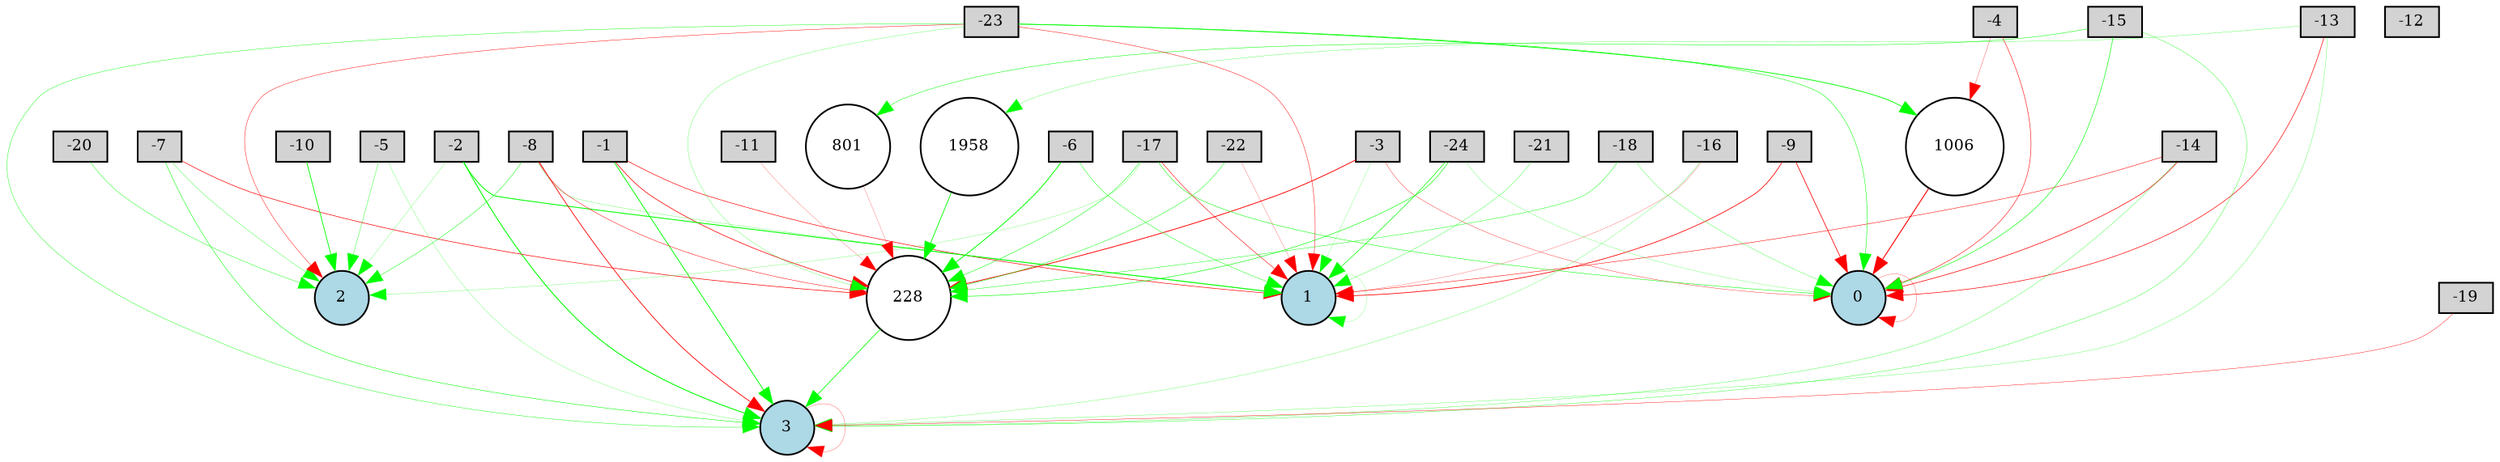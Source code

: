 digraph {
	node [fontsize=9 height=0.2 shape=circle width=0.2]
	-1 [fillcolor=lightgray shape=box style=filled]
	-2 [fillcolor=lightgray shape=box style=filled]
	-3 [fillcolor=lightgray shape=box style=filled]
	-4 [fillcolor=lightgray shape=box style=filled]
	-5 [fillcolor=lightgray shape=box style=filled]
	-6 [fillcolor=lightgray shape=box style=filled]
	-7 [fillcolor=lightgray shape=box style=filled]
	-8 [fillcolor=lightgray shape=box style=filled]
	-9 [fillcolor=lightgray shape=box style=filled]
	-10 [fillcolor=lightgray shape=box style=filled]
	-11 [fillcolor=lightgray shape=box style=filled]
	-12 [fillcolor=lightgray shape=box style=filled]
	-13 [fillcolor=lightgray shape=box style=filled]
	-14 [fillcolor=lightgray shape=box style=filled]
	-15 [fillcolor=lightgray shape=box style=filled]
	-16 [fillcolor=lightgray shape=box style=filled]
	-17 [fillcolor=lightgray shape=box style=filled]
	-18 [fillcolor=lightgray shape=box style=filled]
	-19 [fillcolor=lightgray shape=box style=filled]
	-20 [fillcolor=lightgray shape=box style=filled]
	-21 [fillcolor=lightgray shape=box style=filled]
	-22 [fillcolor=lightgray shape=box style=filled]
	-23 [fillcolor=lightgray shape=box style=filled]
	-24 [fillcolor=lightgray shape=box style=filled]
	0 [fillcolor=lightblue style=filled]
	1 [fillcolor=lightblue style=filled]
	2 [fillcolor=lightblue style=filled]
	3 [fillcolor=lightblue style=filled]
	228 [fillcolor=white style=filled]
	801 [fillcolor=white style=filled]
	1958 [fillcolor=white style=filled]
	1006 [fillcolor=white style=filled]
	-20 -> 2 [color=green penwidth=0.2250265976382603 style=solid]
	-23 -> 0 [color=green penwidth=0.2691779312576359 style=solid]
	-10 -> 2 [color=green penwidth=0.44035534342280136 style=solid]
	-13 -> 1958 [color=green penwidth=0.14614038354596867 style=solid]
	-19 -> 3 [color=red penwidth=0.21548773738204718 style=solid]
	-24 -> 1 [color=green penwidth=0.351609698565825 style=solid]
	-16 -> 3 [color=green penwidth=0.1320271607561868 style=solid]
	-21 -> 1 [color=green penwidth=0.17564506121040402 style=solid]
	-13 -> 3 [color=green penwidth=0.14325242742939617 style=solid]
	-23 -> 228 [color=green penwidth=0.1385789503812372 style=solid]
	-8 -> 1 [color=green penwidth=0.1366376287713113 style=solid]
	-23 -> 1006 [color=green penwidth=0.45405270165852996 style=solid]
	-9 -> 1 [color=red penwidth=0.4101435944229479 style=solid]
	-1 -> 1 [color=red penwidth=0.3317420576679684 style=solid]
	3 -> 3 [color=red penwidth=0.14442522486731857 style=solid]
	-17 -> 0 [color=green penwidth=0.26946179702363426 style=solid]
	-23 -> 3 [color=green penwidth=0.22018441216693097 style=solid]
	-8 -> 2 [color=green penwidth=0.24772725746259766 style=solid]
	-22 -> 1 [color=red penwidth=0.1263385977633748 style=solid]
	-2 -> 1 [color=green penwidth=0.5194704592875934 style=solid]
	-7 -> 3 [color=green penwidth=0.27494231378155154 style=solid]
	1 -> 1 [color=green penwidth=0.10027412296244897 style=solid]
	1006 -> 0 [color=red penwidth=0.5520543634820693 style=solid]
	1958 -> 228 [color=green penwidth=0.4373231224772034 style=solid]
	0 -> 0 [color=red penwidth=0.14487570034516056 style=solid]
	-14 -> 3 [color=green penwidth=0.1668718075416921 style=solid]
	-22 -> 228 [color=green penwidth=0.24023391236808167 style=solid]
	-17 -> 2 [color=green penwidth=0.12246820890020553 style=solid]
	-23 -> 2 [color=red penwidth=0.23454346955315533 style=solid]
	-18 -> 228 [color=green penwidth=0.23138329537288357 style=solid]
	-15 -> 0 [color=green penwidth=0.31918310789783066 style=solid]
	-2 -> 2 [color=green penwidth=0.12326640574947322 style=solid]
	-15 -> 801 [color=green penwidth=0.25737423596827835 style=solid]
	801 -> 228 [color=red penwidth=0.11825227832858277 style=solid]
	-8 -> 228 [color=red penwidth=0.2499376246174644 style=solid]
	-16 -> 1 [color=red penwidth=0.12543704241606046 style=solid]
	-3 -> 1 [color=green penwidth=0.10822663327104748 style=solid]
	-11 -> 228 [color=red penwidth=0.11759760024627394 style=solid]
	-9 -> 0 [color=red penwidth=0.4008680269190775 style=solid]
	228 -> 3 [color=green penwidth=0.4118319546404774 style=solid]
	-4 -> 0 [color=red penwidth=0.2840828391244049 style=solid]
	-7 -> 2 [color=green penwidth=0.17201171426928197 style=solid]
	-1 -> 228 [color=red penwidth=0.3753418080136496 style=solid]
	-3 -> 228 [color=red penwidth=0.46806282850219305 style=solid]
	-5 -> 3 [color=green penwidth=0.12401771847418402 style=solid]
	-6 -> 228 [color=green penwidth=0.4837787585730897 style=solid]
	-14 -> 0 [color=red penwidth=0.36580619988331164 style=solid]
	-6 -> 1 [color=green penwidth=0.23367779390450805 style=solid]
	-23 -> 1 [color=red penwidth=0.24139824261430406 style=solid]
	-7 -> 228 [color=red penwidth=0.34900404791947703 style=solid]
	-1 -> 3 [color=green penwidth=0.4767148228193847 style=solid]
	-24 -> 0 [color=green penwidth=0.12497468967928993 style=solid]
	-8 -> 3 [color=red penwidth=0.4341431450407405 style=solid]
	-3 -> 0 [color=red penwidth=0.1831676389462456 style=solid]
	-17 -> 1 [color=red penwidth=0.28655275067898855 style=solid]
	-15 -> 3 [color=green penwidth=0.18932543318807774 style=solid]
	-4 -> 1006 [color=red penwidth=0.15625736548784291 style=solid]
	-18 -> 0 [color=green penwidth=0.1619197197106425 style=solid]
	-13 -> 0 [color=red penwidth=0.33842539077818 style=solid]
	-17 -> 228 [color=green penwidth=0.2659149733715729 style=solid]
	-5 -> 2 [color=green penwidth=0.19807631680250884 style=solid]
	-24 -> 228 [color=green penwidth=0.30867284400923795 style=solid]
	-14 -> 1 [color=red penwidth=0.2678163389993199 style=solid]
	-2 -> 3 [color=green penwidth=0.5346831211285504 style=solid]
}
